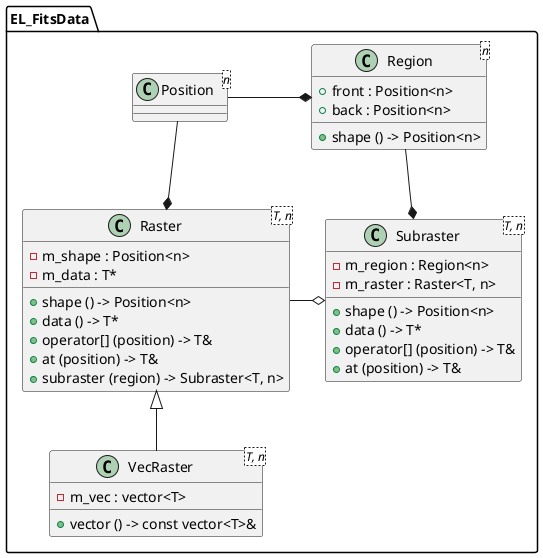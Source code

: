 @startuml
package EL_FitsData {

class Position<n> {
}

class Raster<T, n> {
- m_shape : Position<n>
- m_data : T*
+ shape () -> Position<n>
+ data () -> T*
+ operator[] (position) -> T&
+ at (position) -> T&
+ subraster (region) -> Subraster<T, n>
}

class VecRaster<T, n> {
- m_vec : vector<T>
+ vector () -> const vector<T>&
}

class Region<n> {
+ front : Position<n>
+ back : Position<n>
+ shape () -> Position<n>
}

class Subraster<T, n> {
- m_region : Region<n>
- m_raster : Raster<T, n>
+ shape () -> Position<n>
+ data () -> T*
+ operator[] (position) -> T&
+ at (position) -> T&
}

Raster <|-- VecRaster
Position --* Raster
Raster -o Subraster
Region --* Subraster
Position -* Region

}
@enduml
